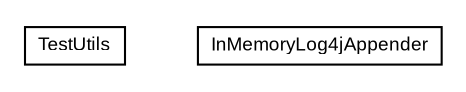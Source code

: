#!/usr/local/bin/dot
#
# Class diagram 
# Generated by UMLGraph version R5_6-24-gf6e263 (http://www.umlgraph.org/)
#

digraph G {
	edge [fontname="arial",fontsize=10,labelfontname="arial",labelfontsize=10];
	node [fontname="arial",fontsize=10,shape=plaintext];
	nodesep=0.25;
	ranksep=0.5;
	// org.settings4j.test.TestUtils
	c331 [label=<<table title="org.settings4j.test.TestUtils" border="0" cellborder="1" cellspacing="0" cellpadding="2" port="p" href="./TestUtils.html">
		<tr><td><table border="0" cellspacing="0" cellpadding="1">
<tr><td align="center" balign="center"> TestUtils </td></tr>
		</table></td></tr>
		</table>>, URL="./TestUtils.html", fontname="arial", fontcolor="black", fontsize=9.0];
	// org.settings4j.test.InMemoryLog4jAppender
	c332 [label=<<table title="org.settings4j.test.InMemoryLog4jAppender" border="0" cellborder="1" cellspacing="0" cellpadding="2" port="p" href="./InMemoryLog4jAppender.html">
		<tr><td><table border="0" cellspacing="0" cellpadding="1">
<tr><td align="center" balign="center"> InMemoryLog4jAppender </td></tr>
		</table></td></tr>
		</table>>, URL="./InMemoryLog4jAppender.html", fontname="arial", fontcolor="black", fontsize=9.0];
}

